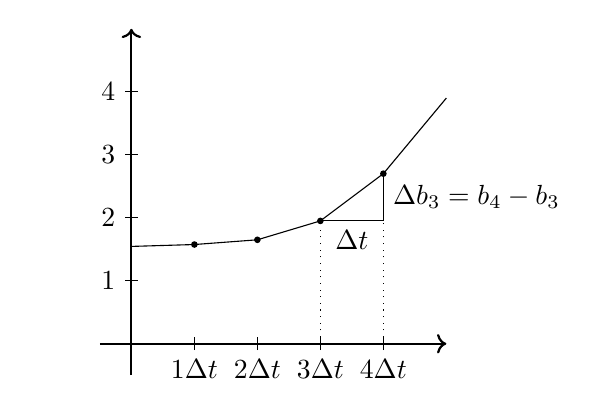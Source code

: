 \def\scale{1.5}
\def\fa{1.03*\scale}
\def\fb{1.05*\scale}
\def\fc{1.1*\scale}
\def\fd{1.3*\scale}
\def\fe{1.8*\scale}
\def\ff{2.6*\scale}

\begin{tikzpicture}[scale=0.8]
  \draw [thick,->] (-0.5,0) -- (5,0) ;
  \draw [thick,->] (0,-0.5) -- (0,5) ;
  \foreach \i in {1,2,...,4}
    \draw (\i,-0.1) -- ++(0,0.2) node [pos=0,anchor=north] {$\i\Delta t$};
  \foreach \i in {1,2,...,4}
    \draw (-0.1,\i) -- ++(0.2,0) node [pos=0,anchor=east] {$\i$};
  \draw (0,\fa) -- (1,\fb) -- (2,\fc) -- (3,\fd) -- (4,\fe) -- (5,\ff) ;
  \foreach \x/\y in {1/\fb,2/\fc,3/\fd,4/\fe}
  {
    \fill (\x,\y) circle (1.5pt);
  }
  \draw [dotted] (3,0) -- ++(0,\fd);
  \draw [dotted] (4,0) -- ++(0,\fe);
  \draw (3,\fd) -- ++(1,0) node [pos=0.5,anchor=north] {$\Delta t$};
  \draw (4,\fd) -- ++(0,\fe-\fd) node [pos=0.5,anchor=west] {$\Delta b_3=b_4-b_3$};

\end{tikzpicture}
